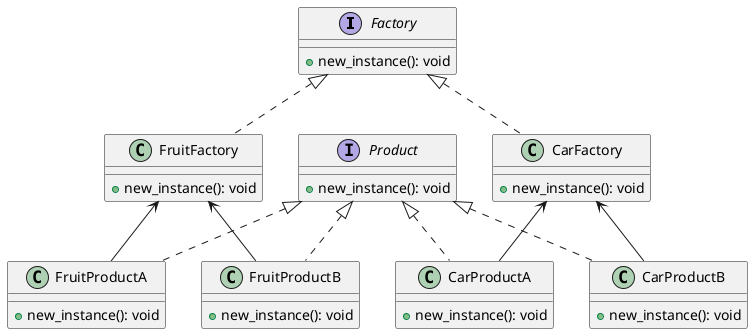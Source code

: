 @startuml Factory_Pattern
interface Factory {
    + new_instance(): void
}

interface Product {
    + new_instance(): void
}

class FruitProductA {
    + new_instance(): void
}

class FruitProductB {
    + new_instance(): void
}

class CarProductA {
    + new_instance(): void
}

class CarProductB {
    + new_instance(): void
}

class CarFactory {
    + new_instance(): void
}

class FruitFactory {
    + new_instance(): void
}

Product <|.. FruitProductA
Product <|.. FruitProductB
Product <|.. CarProductA
Product <|.. CarProductB

Factory <|.. CarFactory
Factory <|.. FruitFactory

FruitFactory <-- FruitProductA
FruitFactory <-- FruitProductB
CarFactory <-- CarProductA
CarFactory <-- CarProductB

@enduml
